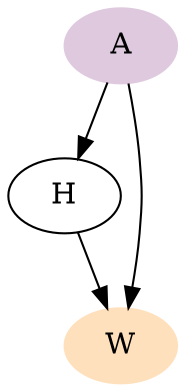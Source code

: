 digraph {
A [style=filled; color="#dfc9de"]
H
W [style=filled; color="#ffe0bd"]
A -> H
A -> W
H -> W
rankdir=TB}

